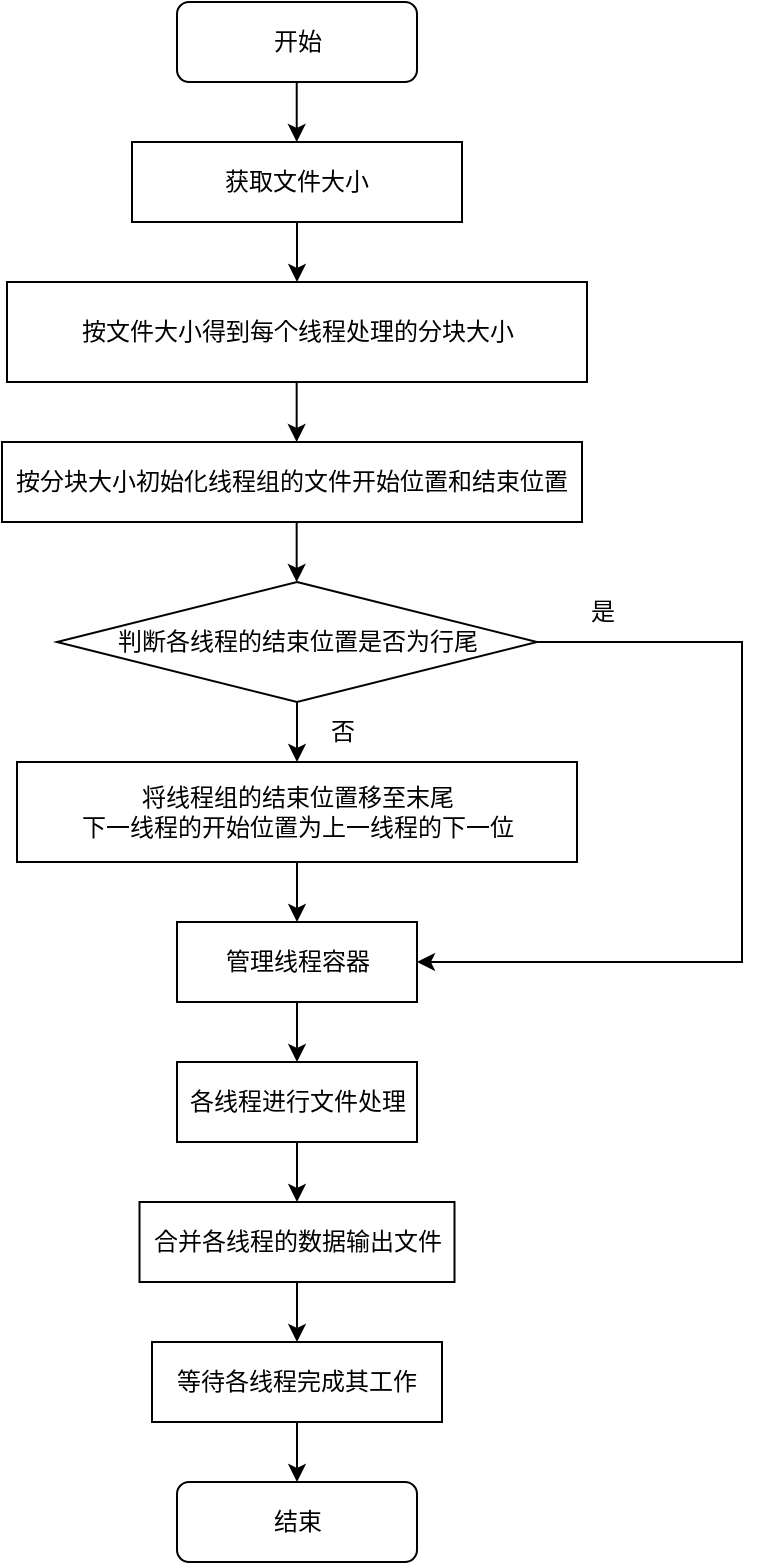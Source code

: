 <mxfile version="21.2.1" type="device">
  <diagram name="第 1 页" id="Rehs_RWKuDIFWq8Jdfnn">
    <mxGraphModel dx="1446" dy="809" grid="1" gridSize="10" guides="1" tooltips="1" connect="1" arrows="1" fold="1" page="1" pageScale="1" pageWidth="827" pageHeight="1169" math="0" shadow="0">
      <root>
        <mxCell id="0" />
        <mxCell id="1" parent="0" />
        <mxCell id="P49dobZ90kQ6xjwSlYbk-1" value="按文件大小得到每个线程处理的分块大小" style="rounded=0;whiteSpace=wrap;html=1;" parent="1" vertex="1">
          <mxGeometry x="362.5" y="350" width="290" height="50" as="geometry" />
        </mxCell>
        <mxCell id="P49dobZ90kQ6xjwSlYbk-3" value="获取文件大小" style="rounded=0;whiteSpace=wrap;html=1;" parent="1" vertex="1">
          <mxGeometry x="425" y="280" width="165" height="40" as="geometry" />
        </mxCell>
        <mxCell id="P49dobZ90kQ6xjwSlYbk-4" value="" style="endArrow=classic;html=1;rounded=0;exitX=0.5;exitY=1;exitDx=0;exitDy=0;" parent="1" source="P49dobZ90kQ6xjwSlYbk-3" target="P49dobZ90kQ6xjwSlYbk-1" edge="1">
          <mxGeometry width="50" height="50" relative="1" as="geometry">
            <mxPoint x="672.5" y="450" as="sourcePoint" />
            <mxPoint x="722.5" y="400" as="targetPoint" />
          </mxGeometry>
        </mxCell>
        <mxCell id="P49dobZ90kQ6xjwSlYbk-5" value="" style="endArrow=classic;html=1;rounded=0;exitX=0.5;exitY=1;exitDx=0;exitDy=0;entryX=0.5;entryY=0;entryDx=0;entryDy=0;" parent="1" target="P49dobZ90kQ6xjwSlYbk-8" edge="1">
          <mxGeometry width="50" height="50" relative="1" as="geometry">
            <mxPoint x="507.5" y="560" as="sourcePoint" />
            <mxPoint x="507.5" y="590" as="targetPoint" />
          </mxGeometry>
        </mxCell>
        <mxCell id="P49dobZ90kQ6xjwSlYbk-7" value="" style="endArrow=classic;html=1;rounded=0;exitX=0.5;exitY=1;exitDx=0;exitDy=0;entryX=0.5;entryY=0;entryDx=0;entryDy=0;" parent="1" source="P49dobZ90kQ6xjwSlYbk-8" edge="1">
          <mxGeometry width="50" height="50" relative="1" as="geometry">
            <mxPoint x="507.5" y="650" as="sourcePoint" />
            <mxPoint x="507.5" y="670" as="targetPoint" />
          </mxGeometry>
        </mxCell>
        <mxCell id="P49dobZ90kQ6xjwSlYbk-8" value="将线程组的结束位置移至末尾&lt;br&gt;下一线程的开始位置为上一线程的下一位" style="rounded=0;whiteSpace=wrap;html=1;" parent="1" vertex="1">
          <mxGeometry x="367.5" y="590" width="280" height="50" as="geometry" />
        </mxCell>
        <mxCell id="P49dobZ90kQ6xjwSlYbk-9" value="各线程进行文件处理" style="rounded=0;whiteSpace=wrap;html=1;" parent="1" vertex="1">
          <mxGeometry x="447.5" y="740" width="120" height="40" as="geometry" />
        </mxCell>
        <mxCell id="P49dobZ90kQ6xjwSlYbk-10" value="" style="endArrow=classic;html=1;rounded=0;exitX=0.5;exitY=1;exitDx=0;exitDy=0;" parent="1" edge="1">
          <mxGeometry width="50" height="50" relative="1" as="geometry">
            <mxPoint x="507.5" y="710" as="sourcePoint" />
            <mxPoint x="507.5" y="740" as="targetPoint" />
          </mxGeometry>
        </mxCell>
        <mxCell id="P49dobZ90kQ6xjwSlYbk-12" value="" style="endArrow=classic;html=1;rounded=0;entryX=1;entryY=0.5;entryDx=0;entryDy=0;exitX=0.969;exitY=0.5;exitDx=0;exitDy=0;exitPerimeter=0;" parent="1" source="P49dobZ90kQ6xjwSlYbk-20" target="P49dobZ90kQ6xjwSlYbk-24" edge="1">
          <mxGeometry width="50" height="50" relative="1" as="geometry">
            <mxPoint x="630" y="530" as="sourcePoint" />
            <mxPoint x="720" y="700" as="targetPoint" />
            <Array as="points">
              <mxPoint x="730" y="530" />
              <mxPoint x="730" y="690" />
            </Array>
          </mxGeometry>
        </mxCell>
        <mxCell id="P49dobZ90kQ6xjwSlYbk-15" value="按分块大小初始化线程组的文件开始位置和结束位置" style="rounded=0;whiteSpace=wrap;html=1;" parent="1" vertex="1">
          <mxGeometry x="360" y="430" width="290" height="40" as="geometry" />
        </mxCell>
        <mxCell id="P49dobZ90kQ6xjwSlYbk-16" value="" style="endArrow=classic;html=1;rounded=0;exitX=0.5;exitY=1;exitDx=0;exitDy=0;" parent="1" edge="1">
          <mxGeometry width="50" height="50" relative="1" as="geometry">
            <mxPoint x="507.33" y="400" as="sourcePoint" />
            <mxPoint x="507.33" y="430" as="targetPoint" />
          </mxGeometry>
        </mxCell>
        <mxCell id="P49dobZ90kQ6xjwSlYbk-17" value="" style="endArrow=classic;html=1;rounded=0;exitX=0.5;exitY=1;exitDx=0;exitDy=0;" parent="1" edge="1">
          <mxGeometry width="50" height="50" relative="1" as="geometry">
            <mxPoint x="507.33" y="470" as="sourcePoint" />
            <mxPoint x="507.33" y="500" as="targetPoint" />
          </mxGeometry>
        </mxCell>
        <mxCell id="P49dobZ90kQ6xjwSlYbk-18" value="开始" style="rounded=1;whiteSpace=wrap;html=1;" parent="1" vertex="1">
          <mxGeometry x="447.5" y="210" width="120" height="40" as="geometry" />
        </mxCell>
        <mxCell id="P49dobZ90kQ6xjwSlYbk-20" value="判断各线程的结束位置是否为行尾" style="rhombus;whiteSpace=wrap;html=1;" parent="1" vertex="1">
          <mxGeometry x="387.5" y="500" width="240" height="60" as="geometry" />
        </mxCell>
        <mxCell id="P49dobZ90kQ6xjwSlYbk-21" value="" style="endArrow=classic;html=1;rounded=0;exitX=0.5;exitY=1;exitDx=0;exitDy=0;" parent="1" edge="1">
          <mxGeometry width="50" height="50" relative="1" as="geometry">
            <mxPoint x="507.36" y="250" as="sourcePoint" />
            <mxPoint x="507.36" y="280" as="targetPoint" />
          </mxGeometry>
        </mxCell>
        <mxCell id="P49dobZ90kQ6xjwSlYbk-22" value="否" style="text;html=1;align=center;verticalAlign=middle;resizable=0;points=[];autosize=1;strokeColor=none;fillColor=none;" parent="1" vertex="1">
          <mxGeometry x="510" y="560" width="40" height="30" as="geometry" />
        </mxCell>
        <mxCell id="P49dobZ90kQ6xjwSlYbk-23" value="合并各线程的数据输出文件" style="rounded=0;whiteSpace=wrap;html=1;" parent="1" vertex="1">
          <mxGeometry x="428.75" y="810" width="157.5" height="40" as="geometry" />
        </mxCell>
        <mxCell id="P49dobZ90kQ6xjwSlYbk-24" value="管理线程容器" style="rounded=0;whiteSpace=wrap;html=1;" parent="1" vertex="1">
          <mxGeometry x="447.5" y="670" width="120" height="40" as="geometry" />
        </mxCell>
        <mxCell id="P49dobZ90kQ6xjwSlYbk-25" value="等待各线程完成其工作" style="rounded=0;whiteSpace=wrap;html=1;" parent="1" vertex="1">
          <mxGeometry x="435" y="880" width="145" height="40" as="geometry" />
        </mxCell>
        <mxCell id="P49dobZ90kQ6xjwSlYbk-26" value="" style="endArrow=classic;html=1;rounded=0;exitX=0.5;exitY=1;exitDx=0;exitDy=0;entryX=0.5;entryY=0;entryDx=0;entryDy=0;" parent="1" source="P49dobZ90kQ6xjwSlYbk-23" target="P49dobZ90kQ6xjwSlYbk-25" edge="1">
          <mxGeometry width="50" height="50" relative="1" as="geometry">
            <mxPoint x="505" y="850" as="sourcePoint" />
            <mxPoint x="505" y="880" as="targetPoint" />
          </mxGeometry>
        </mxCell>
        <mxCell id="P49dobZ90kQ6xjwSlYbk-29" value="结束" style="rounded=1;whiteSpace=wrap;html=1;" parent="1" vertex="1">
          <mxGeometry x="447.5" y="950" width="120" height="40" as="geometry" />
        </mxCell>
        <mxCell id="P49dobZ90kQ6xjwSlYbk-30" value="" style="endArrow=classic;html=1;rounded=0;exitX=0.5;exitY=1;exitDx=0;exitDy=0;entryX=0.5;entryY=0;entryDx=0;entryDy=0;" parent="1" source="P49dobZ90kQ6xjwSlYbk-25" target="P49dobZ90kQ6xjwSlYbk-29" edge="1">
          <mxGeometry width="50" height="50" relative="1" as="geometry">
            <mxPoint x="583.75" y="890" as="sourcePoint" />
            <mxPoint x="633.75" y="840" as="targetPoint" />
          </mxGeometry>
        </mxCell>
        <mxCell id="P49dobZ90kQ6xjwSlYbk-31" value="" style="endArrow=classic;html=1;rounded=0;exitX=0.5;exitY=1;exitDx=0;exitDy=0;" parent="1" source="P49dobZ90kQ6xjwSlYbk-9" target="P49dobZ90kQ6xjwSlYbk-23" edge="1">
          <mxGeometry width="50" height="50" relative="1" as="geometry">
            <mxPoint x="590" y="890" as="sourcePoint" />
            <mxPoint x="640" y="840" as="targetPoint" />
          </mxGeometry>
        </mxCell>
        <mxCell id="P49dobZ90kQ6xjwSlYbk-32" value="是" style="text;html=1;align=center;verticalAlign=middle;resizable=0;points=[];autosize=1;strokeColor=none;fillColor=none;" parent="1" vertex="1">
          <mxGeometry x="640" y="500" width="40" height="30" as="geometry" />
        </mxCell>
      </root>
    </mxGraphModel>
  </diagram>
</mxfile>
